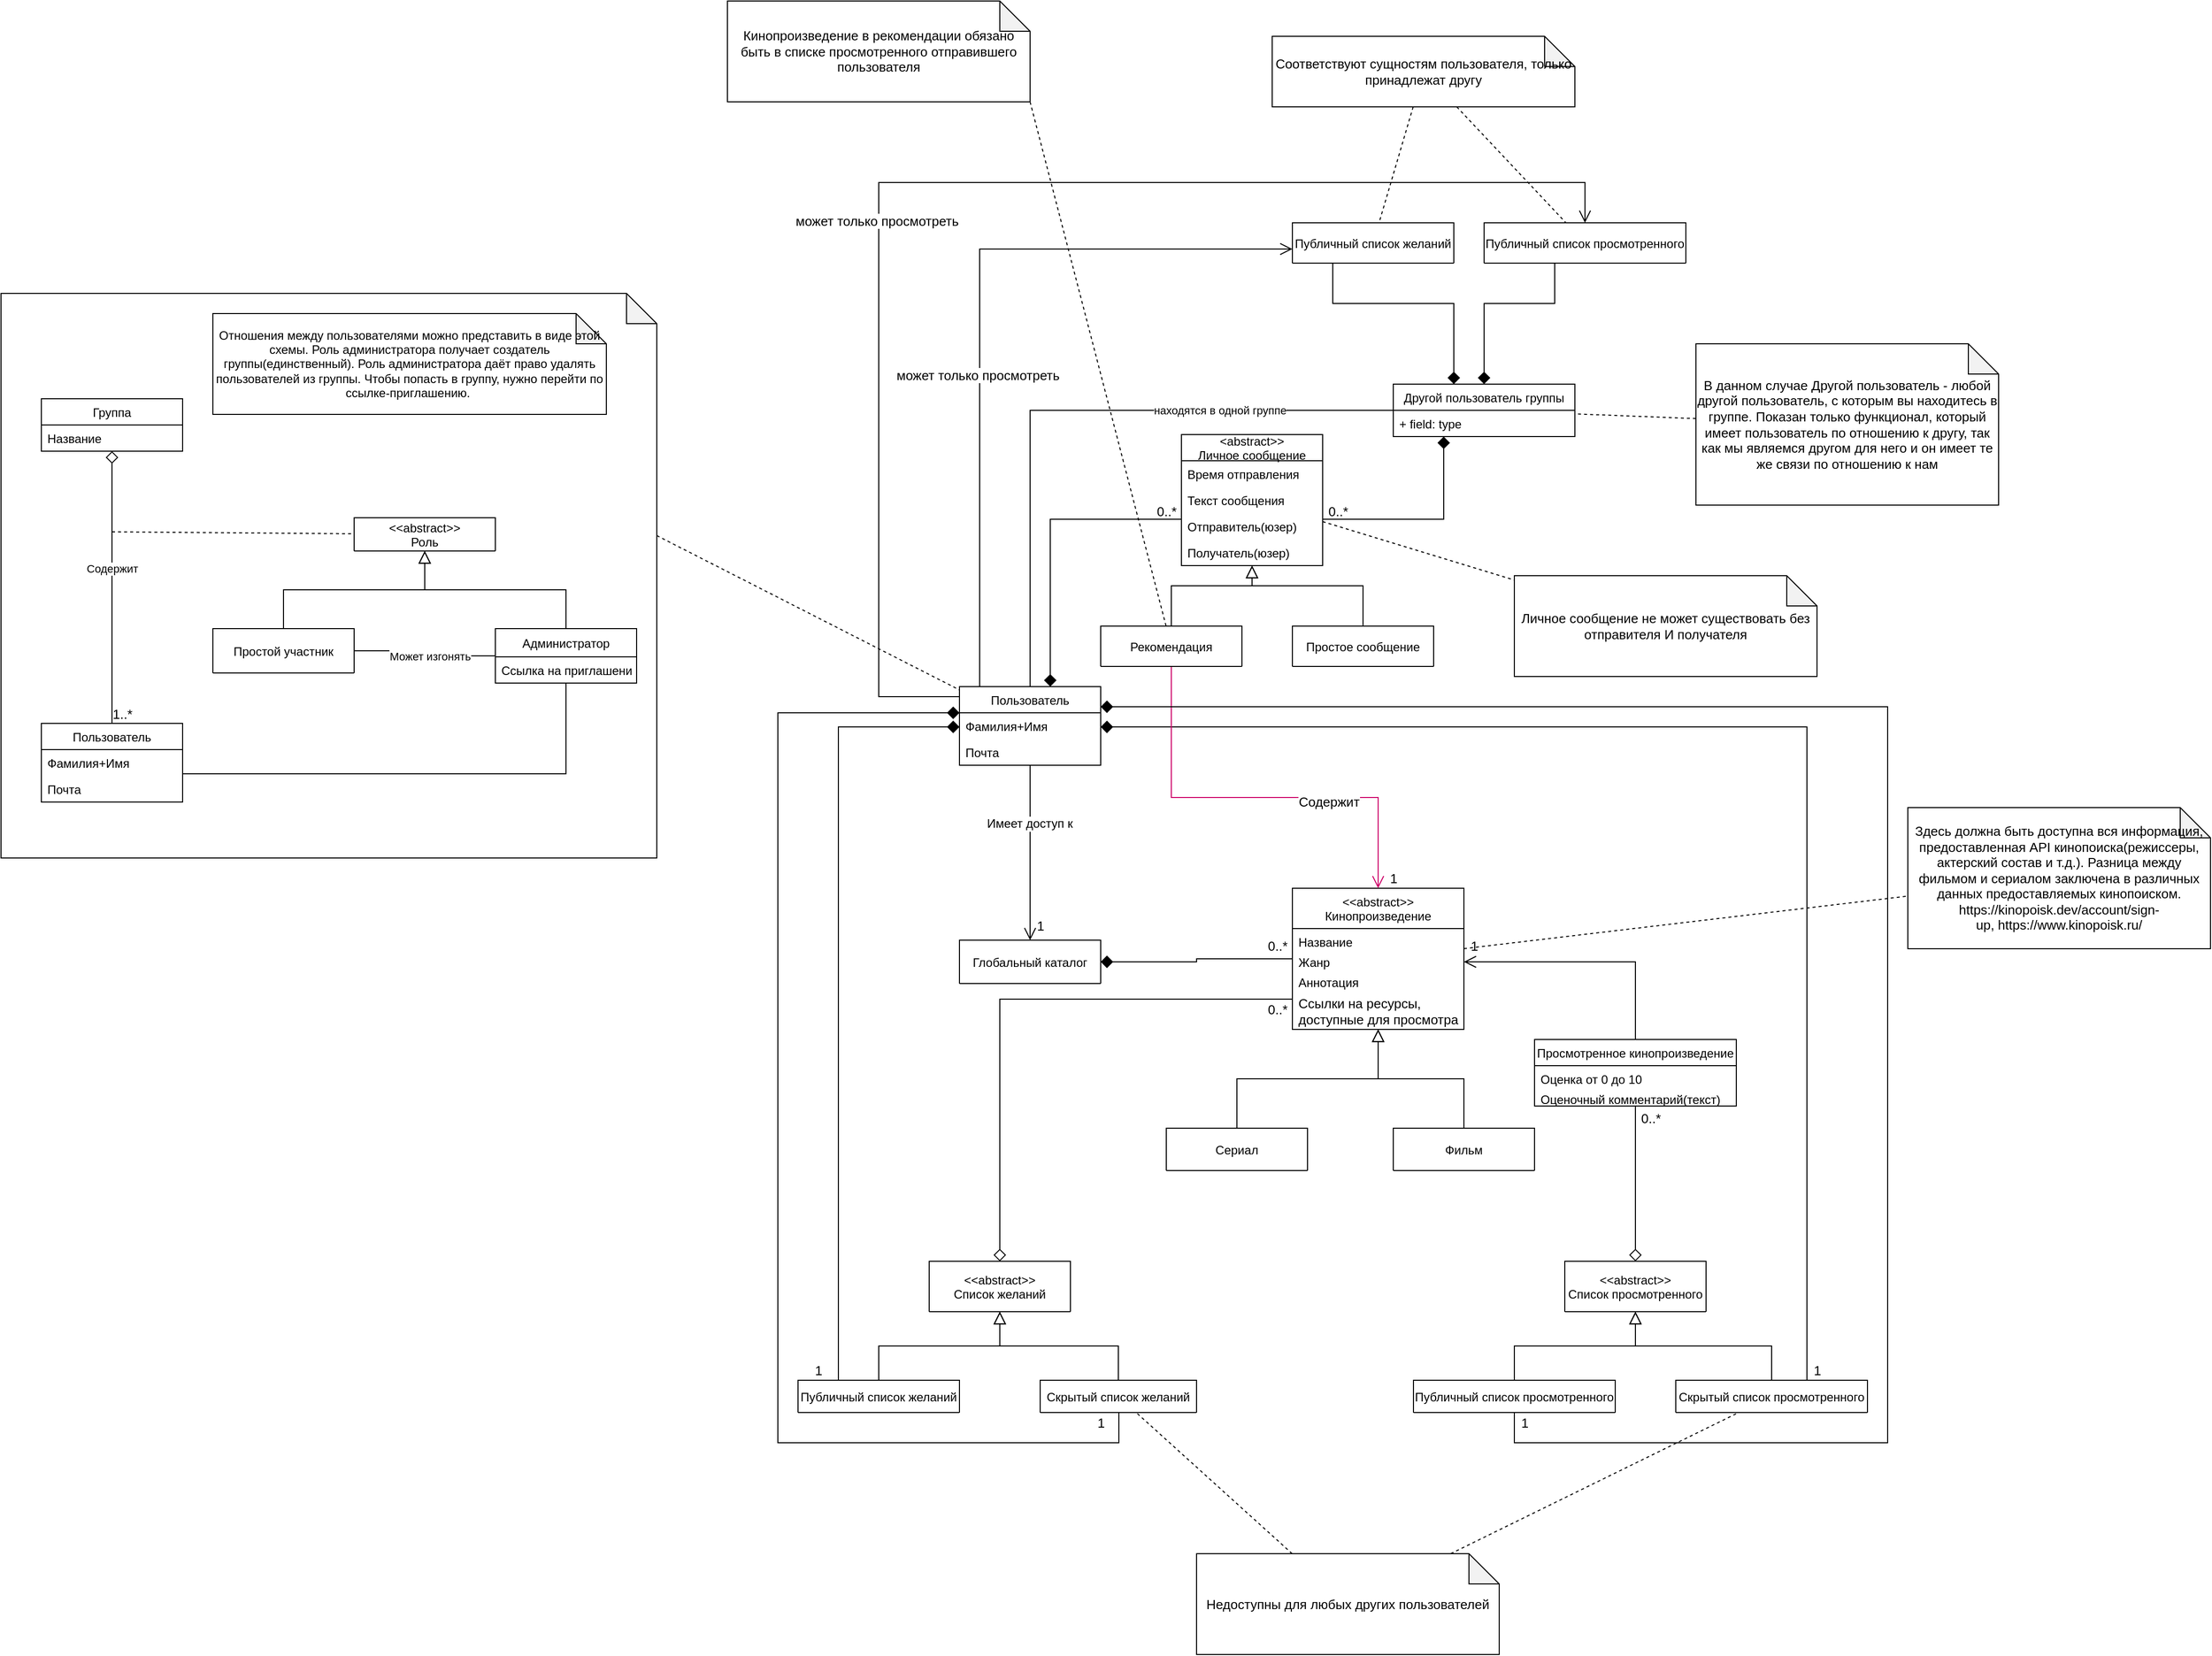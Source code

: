 <mxfile version="17.1.0" type="github">
  <diagram id="8hOy7J-Tb4VkElEGlRXa" name="Page-1">
    <mxGraphModel dx="2318" dy="1896" grid="1" gridSize="10" guides="1" tooltips="1" connect="1" arrows="1" fold="1" page="1" pageScale="1" pageWidth="850" pageHeight="1100" math="0" shadow="0">
      <root>
        <mxCell id="0" />
        <mxCell id="1" parent="0" />
        <mxCell id="gEv-k9MVfC7fjgF1Kp7Z-52" value="" style="shape=note;whiteSpace=wrap;html=1;backgroundOutline=1;darkOpacity=0.05;fontColor=#000000;" vertex="1" parent="1">
          <mxGeometry x="-780" y="-330" width="650" height="560" as="geometry" />
        </mxCell>
        <mxCell id="3TvEwHp-FLP5A3JZ4EUk-60" style="edgeStyle=orthogonalEdgeStyle;rounded=0;orthogonalLoop=1;jettySize=auto;html=1;startArrow=none;startFill=0;endArrow=open;endFill=0;startSize=10;endSize=10;" parent="1" source="3TvEwHp-FLP5A3JZ4EUk-1" target="3TvEwHp-FLP5A3JZ4EUk-22" edge="1">
          <mxGeometry relative="1" as="geometry" />
        </mxCell>
        <mxCell id="3TvEwHp-FLP5A3JZ4EUk-61" value="&lt;span style=&quot;font-size: 12px;&quot;&gt;Имеет доступ к&amp;nbsp;&lt;/span&gt;" style="edgeLabel;html=1;align=center;verticalAlign=middle;resizable=0;points=[];fontSize=12;" parent="3TvEwHp-FLP5A3JZ4EUk-60" vertex="1" connectable="0">
          <mxGeometry x="-0.332" y="1" relative="1" as="geometry">
            <mxPoint as="offset" />
          </mxGeometry>
        </mxCell>
        <mxCell id="3TvEwHp-FLP5A3JZ4EUk-63" style="edgeStyle=orthogonalEdgeStyle;rounded=0;orthogonalLoop=1;jettySize=auto;html=1;fontSize=13;startArrow=diamond;startFill=1;endArrow=none;endFill=0;startSize=10;endSize=10;" parent="1" source="3TvEwHp-FLP5A3JZ4EUk-1" target="3TvEwHp-FLP5A3JZ4EUk-15" edge="1">
          <mxGeometry relative="1" as="geometry">
            <Array as="points">
              <mxPoint x="50" y="100" />
            </Array>
          </mxGeometry>
        </mxCell>
        <mxCell id="3TvEwHp-FLP5A3JZ4EUk-65" style="edgeStyle=orthogonalEdgeStyle;rounded=0;orthogonalLoop=1;jettySize=auto;html=1;fontSize=13;startArrow=diamond;startFill=1;endArrow=none;endFill=0;startSize=10;endSize=10;" parent="1" source="3TvEwHp-FLP5A3JZ4EUk-1" target="3TvEwHp-FLP5A3JZ4EUk-37" edge="1">
          <mxGeometry relative="1" as="geometry">
            <Array as="points">
              <mxPoint x="1010" y="100" />
            </Array>
          </mxGeometry>
        </mxCell>
        <mxCell id="3TvEwHp-FLP5A3JZ4EUk-70" style="edgeStyle=orthogonalEdgeStyle;rounded=0;orthogonalLoop=1;jettySize=auto;html=1;fontSize=13;startArrow=none;startFill=0;endArrow=none;endFill=0;startSize=10;endSize=10;" parent="1" source="3TvEwHp-FLP5A3JZ4EUk-1" target="3TvEwHp-FLP5A3JZ4EUk-68" edge="1">
          <mxGeometry relative="1" as="geometry">
            <Array as="points">
              <mxPoint x="240" y="-214" />
            </Array>
          </mxGeometry>
        </mxCell>
        <mxCell id="gEv-k9MVfC7fjgF1Kp7Z-57" value="находятся в одной группе" style="edgeLabel;html=1;align=center;verticalAlign=middle;resizable=0;points=[];fontColor=#000000;" vertex="1" connectable="0" parent="3TvEwHp-FLP5A3JZ4EUk-70">
          <mxGeometry x="0.762" relative="1" as="geometry">
            <mxPoint x="-97" as="offset" />
          </mxGeometry>
        </mxCell>
        <mxCell id="3TvEwHp-FLP5A3JZ4EUk-74" style="edgeStyle=orthogonalEdgeStyle;rounded=0;orthogonalLoop=1;jettySize=auto;html=1;fontSize=13;startArrow=diamond;startFill=1;endArrow=none;endFill=0;startSize=10;endSize=10;" parent="1" source="3TvEwHp-FLP5A3JZ4EUk-1" target="3TvEwHp-FLP5A3JZ4EUk-72" edge="1">
          <mxGeometry relative="1" as="geometry">
            <Array as="points">
              <mxPoint x="260" y="-106" />
            </Array>
          </mxGeometry>
        </mxCell>
        <mxCell id="3TvEwHp-FLP5A3JZ4EUk-113" style="edgeStyle=orthogonalEdgeStyle;rounded=0;orthogonalLoop=1;jettySize=auto;html=1;fontSize=13;startArrow=none;startFill=0;endArrow=open;endFill=0;startSize=10;endSize=10;" parent="1" source="3TvEwHp-FLP5A3JZ4EUk-1" target="3TvEwHp-FLP5A3JZ4EUk-96" edge="1">
          <mxGeometry relative="1" as="geometry">
            <Array as="points">
              <mxPoint x="190" y="-374" />
            </Array>
          </mxGeometry>
        </mxCell>
        <mxCell id="3TvEwHp-FLP5A3JZ4EUk-114" value="может только просмотреть" style="edgeLabel;html=1;align=center;verticalAlign=middle;resizable=0;points=[];fontSize=13;" parent="3TvEwHp-FLP5A3JZ4EUk-113" vertex="1" connectable="0">
          <mxGeometry x="-0.169" y="2" relative="1" as="geometry">
            <mxPoint as="offset" />
          </mxGeometry>
        </mxCell>
        <mxCell id="3TvEwHp-FLP5A3JZ4EUk-1" value="Пользователь" style="swimlane;fontStyle=0;childLayout=stackLayout;horizontal=1;startSize=26;fillColor=none;horizontalStack=0;resizeParent=1;resizeParentMax=0;resizeLast=0;collapsible=1;marginBottom=0;" parent="1" vertex="1">
          <mxGeometry x="170" y="60" width="140" height="78" as="geometry" />
        </mxCell>
        <mxCell id="3TvEwHp-FLP5A3JZ4EUk-2" value="Фамилия+Имя" style="text;strokeColor=none;fillColor=none;align=left;verticalAlign=top;spacingLeft=4;spacingRight=4;overflow=hidden;rotatable=0;points=[[0,0.5],[1,0.5]];portConstraint=eastwest;fontColor=#000000;" parent="3TvEwHp-FLP5A3JZ4EUk-1" vertex="1">
          <mxGeometry y="26" width="140" height="26" as="geometry" />
        </mxCell>
        <mxCell id="gEv-k9MVfC7fjgF1Kp7Z-4" value="Почта" style="text;strokeColor=none;fillColor=none;align=left;verticalAlign=top;spacingLeft=4;spacingRight=4;overflow=hidden;rotatable=0;points=[[0,0.5],[1,0.5]];portConstraint=eastwest;fontColor=#000000;" vertex="1" parent="3TvEwHp-FLP5A3JZ4EUk-1">
          <mxGeometry y="52" width="140" height="26" as="geometry" />
        </mxCell>
        <mxCell id="3TvEwHp-FLP5A3JZ4EUk-30" style="edgeStyle=orthogonalEdgeStyle;rounded=0;orthogonalLoop=1;jettySize=auto;html=1;endArrow=block;endFill=0;startSize=10;endSize=10;" parent="1" source="3TvEwHp-FLP5A3JZ4EUk-9" target="3TvEwHp-FLP5A3JZ4EUk-27" edge="1">
          <mxGeometry relative="1" as="geometry" />
        </mxCell>
        <mxCell id="3TvEwHp-FLP5A3JZ4EUk-9" value="Фильм" style="swimlane;fontStyle=0;childLayout=stackLayout;horizontal=1;startSize=52;fillColor=none;horizontalStack=0;resizeParent=1;resizeParentMax=0;resizeLast=0;collapsible=1;marginBottom=0;" parent="1" vertex="1">
          <mxGeometry x="600" y="498" width="140" height="42" as="geometry" />
        </mxCell>
        <mxCell id="3TvEwHp-FLP5A3JZ4EUk-56" style="edgeStyle=orthogonalEdgeStyle;rounded=0;orthogonalLoop=1;jettySize=auto;html=1;startArrow=diamond;startFill=0;endArrow=none;endFill=0;startSize=10;endSize=10;" parent="1" source="3TvEwHp-FLP5A3JZ4EUk-13" target="3TvEwHp-FLP5A3JZ4EUk-27" edge="1">
          <mxGeometry relative="1" as="geometry">
            <Array as="points">
              <mxPoint x="210" y="370" />
            </Array>
          </mxGeometry>
        </mxCell>
        <mxCell id="3TvEwHp-FLP5A3JZ4EUk-13" value="&lt;&lt;abstract&gt;&gt;&#xa;Список желаний" style="swimlane;fontStyle=0;childLayout=stackLayout;horizontal=1;startSize=70;fillColor=none;horizontalStack=0;resizeParent=1;resizeParentMax=0;resizeLast=0;collapsible=1;marginBottom=0;" parent="1" vertex="1">
          <mxGeometry x="140" y="630" width="140" height="50" as="geometry" />
        </mxCell>
        <mxCell id="3TvEwHp-FLP5A3JZ4EUk-20" style="edgeStyle=orthogonalEdgeStyle;rounded=0;orthogonalLoop=1;jettySize=auto;html=1;endSize=10;startSize=10;endArrow=block;endFill=0;" parent="1" source="3TvEwHp-FLP5A3JZ4EUk-15" target="3TvEwHp-FLP5A3JZ4EUk-13" edge="1">
          <mxGeometry relative="1" as="geometry" />
        </mxCell>
        <mxCell id="3TvEwHp-FLP5A3JZ4EUk-15" value="Публичный список желаний" style="swimlane;fontStyle=0;childLayout=stackLayout;horizontal=1;startSize=32;fillColor=none;horizontalStack=0;resizeParent=1;resizeParentMax=0;resizeLast=0;collapsible=1;marginBottom=0;" parent="1" vertex="1">
          <mxGeometry x="10" y="748" width="160" height="32" as="geometry" />
        </mxCell>
        <mxCell id="3TvEwHp-FLP5A3JZ4EUk-21" style="edgeStyle=orthogonalEdgeStyle;rounded=0;orthogonalLoop=1;jettySize=auto;html=1;endArrow=block;endFill=0;startSize=10;endSize=10;" parent="1" source="3TvEwHp-FLP5A3JZ4EUk-17" target="3TvEwHp-FLP5A3JZ4EUk-13" edge="1">
          <mxGeometry relative="1" as="geometry" />
        </mxCell>
        <mxCell id="3TvEwHp-FLP5A3JZ4EUk-17" value="Скрытый список желаний" style="swimlane;fontStyle=0;childLayout=stackLayout;horizontal=1;startSize=42;fillColor=none;horizontalStack=0;resizeParent=1;resizeParentMax=0;resizeLast=0;collapsible=1;marginBottom=0;" parent="1" vertex="1">
          <mxGeometry x="250" y="748" width="155" height="32" as="geometry" />
        </mxCell>
        <mxCell id="3TvEwHp-FLP5A3JZ4EUk-40" style="edgeStyle=orthogonalEdgeStyle;rounded=0;orthogonalLoop=1;jettySize=auto;html=1;endArrow=none;endFill=0;startSize=10;endSize=10;startArrow=diamond;startFill=1;" parent="1" source="3TvEwHp-FLP5A3JZ4EUk-22" target="3TvEwHp-FLP5A3JZ4EUk-27" edge="1">
          <mxGeometry relative="1" as="geometry" />
        </mxCell>
        <mxCell id="3TvEwHp-FLP5A3JZ4EUk-22" value="Глобальный каталог" style="swimlane;fontStyle=0;childLayout=stackLayout;horizontal=1;startSize=52;fillColor=none;horizontalStack=0;resizeParent=1;resizeParentMax=0;resizeLast=0;collapsible=1;marginBottom=0;" parent="1" vertex="1">
          <mxGeometry x="170" y="311.5" width="140" height="43" as="geometry" />
        </mxCell>
        <mxCell id="3TvEwHp-FLP5A3JZ4EUk-29" style="edgeStyle=orthogonalEdgeStyle;rounded=0;orthogonalLoop=1;jettySize=auto;html=1;endArrow=block;endFill=0;startSize=10;endSize=10;" parent="1" source="3TvEwHp-FLP5A3JZ4EUk-25" target="3TvEwHp-FLP5A3JZ4EUk-27" edge="1">
          <mxGeometry relative="1" as="geometry" />
        </mxCell>
        <mxCell id="3TvEwHp-FLP5A3JZ4EUk-25" value="Сериал" style="swimlane;fontStyle=0;childLayout=stackLayout;horizontal=1;startSize=52;fillColor=none;horizontalStack=0;resizeParent=1;resizeParentMax=0;resizeLast=0;collapsible=1;marginBottom=0;" parent="1" vertex="1">
          <mxGeometry x="375" y="498" width="140" height="42" as="geometry" />
        </mxCell>
        <mxCell id="3TvEwHp-FLP5A3JZ4EUk-27" value="&lt;&lt;abstract&gt;&gt;&#xa;Кинопроизведение" style="swimlane;fontStyle=0;childLayout=stackLayout;horizontal=1;startSize=40;fillColor=none;horizontalStack=0;resizeParent=1;resizeParentMax=0;resizeLast=0;collapsible=1;marginBottom=0;labelBackgroundColor=none;fontColor=#000000;" parent="1" vertex="1">
          <mxGeometry x="500" y="260" width="170" height="140" as="geometry" />
        </mxCell>
        <mxCell id="3TvEwHp-FLP5A3JZ4EUk-28" value="Название" style="text;strokeColor=none;fillColor=none;align=left;verticalAlign=top;spacingLeft=4;spacingRight=4;overflow=hidden;rotatable=0;points=[[0,0.5],[1,0.5]];portConstraint=eastwest;fontColor=#000000;" parent="3TvEwHp-FLP5A3JZ4EUk-27" vertex="1">
          <mxGeometry y="40" width="170" height="20" as="geometry" />
        </mxCell>
        <mxCell id="3TvEwHp-FLP5A3JZ4EUk-50" value="Жанр" style="text;strokeColor=none;fillColor=none;align=left;verticalAlign=top;spacingLeft=4;spacingRight=4;overflow=hidden;rotatable=0;points=[[0,0.5],[1,0.5]];portConstraint=eastwest;fontColor=#000000;" parent="3TvEwHp-FLP5A3JZ4EUk-27" vertex="1">
          <mxGeometry y="60" width="170" height="20" as="geometry" />
        </mxCell>
        <mxCell id="3TvEwHp-FLP5A3JZ4EUk-51" value="Аннотация" style="text;strokeColor=none;fillColor=none;align=left;verticalAlign=top;spacingLeft=4;spacingRight=4;overflow=hidden;rotatable=0;points=[[0,0.5],[1,0.5]];portConstraint=eastwest;fontColor=#000000;" parent="3TvEwHp-FLP5A3JZ4EUk-27" vertex="1">
          <mxGeometry y="80" width="170" height="20" as="geometry" />
        </mxCell>
        <mxCell id="3TvEwHp-FLP5A3JZ4EUk-62" value="Ссылки на ресурсы, &#xa;доступные для просмотра" style="text;strokeColor=none;fillColor=none;align=left;verticalAlign=top;spacingLeft=4;spacingRight=4;overflow=hidden;rotatable=0;points=[[0,0.5],[1,0.5]];portConstraint=eastwest;fontSize=13;fontColor=#000000;" parent="3TvEwHp-FLP5A3JZ4EUk-27" vertex="1">
          <mxGeometry y="100" width="170" height="40" as="geometry" />
        </mxCell>
        <mxCell id="3TvEwHp-FLP5A3JZ4EUk-55" style="edgeStyle=orthogonalEdgeStyle;rounded=0;orthogonalLoop=1;jettySize=auto;html=1;startArrow=diamond;startFill=0;endArrow=none;endFill=0;startSize=10;endSize=10;" parent="1" source="3TvEwHp-FLP5A3JZ4EUk-31" target="3TvEwHp-FLP5A3JZ4EUk-100" edge="1">
          <mxGeometry relative="1" as="geometry">
            <mxPoint x="840" y="510" as="targetPoint" />
            <Array as="points">
              <mxPoint x="840" y="490" />
              <mxPoint x="840" y="490" />
            </Array>
          </mxGeometry>
        </mxCell>
        <mxCell id="3TvEwHp-FLP5A3JZ4EUk-31" value="&lt;&lt;abstract&gt;&gt;&#xa;Список просмотренного" style="swimlane;fontStyle=0;childLayout=stackLayout;horizontal=1;startSize=60;fillColor=none;horizontalStack=0;resizeParent=1;resizeParentMax=0;resizeLast=0;collapsible=1;marginBottom=0;" parent="1" vertex="1">
          <mxGeometry x="770" y="630" width="140" height="50" as="geometry" />
        </mxCell>
        <mxCell id="3TvEwHp-FLP5A3JZ4EUk-33" style="edgeStyle=orthogonalEdgeStyle;rounded=0;orthogonalLoop=1;jettySize=auto;html=1;endSize=10;startSize=10;endArrow=block;endFill=0;" parent="1" source="3TvEwHp-FLP5A3JZ4EUk-34" target="3TvEwHp-FLP5A3JZ4EUk-31" edge="1">
          <mxGeometry relative="1" as="geometry" />
        </mxCell>
        <mxCell id="3TvEwHp-FLP5A3JZ4EUk-34" value="Публичный список просмотренного" style="swimlane;fontStyle=0;childLayout=stackLayout;horizontal=1;startSize=42;fillColor=none;horizontalStack=0;resizeParent=1;resizeParentMax=0;resizeLast=0;collapsible=1;marginBottom=0;" parent="1" vertex="1">
          <mxGeometry x="620" y="748" width="200" height="32" as="geometry" />
        </mxCell>
        <mxCell id="3TvEwHp-FLP5A3JZ4EUk-36" style="edgeStyle=orthogonalEdgeStyle;rounded=0;orthogonalLoop=1;jettySize=auto;html=1;endArrow=block;endFill=0;startSize=10;endSize=10;" parent="1" source="3TvEwHp-FLP5A3JZ4EUk-37" target="3TvEwHp-FLP5A3JZ4EUk-31" edge="1">
          <mxGeometry relative="1" as="geometry" />
        </mxCell>
        <mxCell id="3TvEwHp-FLP5A3JZ4EUk-37" value="Скрытый список просмотренного" style="swimlane;fontStyle=0;childLayout=stackLayout;horizontal=1;startSize=42;fillColor=none;horizontalStack=0;resizeParent=1;resizeParentMax=0;resizeLast=0;collapsible=1;marginBottom=0;" parent="1" vertex="1">
          <mxGeometry x="880" y="748" width="190" height="32" as="geometry" />
        </mxCell>
        <mxCell id="3TvEwHp-FLP5A3JZ4EUk-75" style="edgeStyle=orthogonalEdgeStyle;rounded=0;orthogonalLoop=1;jettySize=auto;html=1;fontSize=13;startArrow=diamond;startFill=1;endArrow=none;endFill=0;startSize=10;endSize=10;" parent="1" source="3TvEwHp-FLP5A3JZ4EUk-68" target="3TvEwHp-FLP5A3JZ4EUk-72" edge="1">
          <mxGeometry relative="1" as="geometry">
            <Array as="points">
              <mxPoint x="650" y="-106" />
            </Array>
          </mxGeometry>
        </mxCell>
        <mxCell id="3TvEwHp-FLP5A3JZ4EUk-111" style="edgeStyle=orthogonalEdgeStyle;rounded=0;orthogonalLoop=1;jettySize=auto;html=1;fontSize=13;startArrow=diamond;startFill=1;endArrow=none;endFill=0;startSize=10;endSize=10;" parent="1" source="3TvEwHp-FLP5A3JZ4EUk-68" target="3TvEwHp-FLP5A3JZ4EUk-98" edge="1">
          <mxGeometry relative="1" as="geometry">
            <Array as="points">
              <mxPoint x="690" y="-320" />
              <mxPoint x="760" y="-320" />
            </Array>
          </mxGeometry>
        </mxCell>
        <mxCell id="3TvEwHp-FLP5A3JZ4EUk-112" style="edgeStyle=orthogonalEdgeStyle;rounded=0;orthogonalLoop=1;jettySize=auto;html=1;fontSize=13;startArrow=diamond;startFill=1;endArrow=none;endFill=0;startSize=10;endSize=10;" parent="1" source="3TvEwHp-FLP5A3JZ4EUk-68" target="3TvEwHp-FLP5A3JZ4EUk-96" edge="1">
          <mxGeometry relative="1" as="geometry">
            <Array as="points">
              <mxPoint x="660" y="-320" />
              <mxPoint x="540" y="-320" />
            </Array>
          </mxGeometry>
        </mxCell>
        <mxCell id="3TvEwHp-FLP5A3JZ4EUk-68" value="Другой пользователь группы" style="swimlane;fontStyle=0;childLayout=stackLayout;horizontal=1;startSize=26;fillColor=none;horizontalStack=0;resizeParent=1;resizeParentMax=0;resizeLast=0;collapsible=1;marginBottom=0;" parent="1" vertex="1">
          <mxGeometry x="600" y="-240" width="180" height="52" as="geometry" />
        </mxCell>
        <mxCell id="3TvEwHp-FLP5A3JZ4EUk-69" value="+ field: type" style="text;strokeColor=none;fillColor=none;align=left;verticalAlign=top;spacingLeft=4;spacingRight=4;overflow=hidden;rotatable=0;points=[[0,0.5],[1,0.5]];portConstraint=eastwest;" parent="3TvEwHp-FLP5A3JZ4EUk-68" vertex="1">
          <mxGeometry y="26" width="180" height="26" as="geometry" />
        </mxCell>
        <mxCell id="3TvEwHp-FLP5A3JZ4EUk-72" value="&lt;abstract&gt;&gt;&#xa;Личное сообщение" style="swimlane;fontStyle=0;childLayout=stackLayout;horizontal=1;startSize=26;fillColor=none;horizontalStack=0;resizeParent=1;resizeParentMax=0;resizeLast=0;collapsible=1;marginBottom=0;" parent="1" vertex="1">
          <mxGeometry x="390" y="-190" width="140" height="130" as="geometry" />
        </mxCell>
        <mxCell id="3TvEwHp-FLP5A3JZ4EUk-73" value="Время отправления" style="text;strokeColor=none;fillColor=none;align=left;verticalAlign=top;spacingLeft=4;spacingRight=4;overflow=hidden;rotatable=0;points=[[0,0.5],[1,0.5]];portConstraint=eastwest;" parent="3TvEwHp-FLP5A3JZ4EUk-72" vertex="1">
          <mxGeometry y="26" width="140" height="26" as="geometry" />
        </mxCell>
        <mxCell id="3TvEwHp-FLP5A3JZ4EUk-127" value="Текст сообщения" style="text;strokeColor=none;fillColor=none;align=left;verticalAlign=top;spacingLeft=4;spacingRight=4;overflow=hidden;rotatable=0;points=[[0,0.5],[1,0.5]];portConstraint=eastwest;" parent="3TvEwHp-FLP5A3JZ4EUk-72" vertex="1">
          <mxGeometry y="52" width="140" height="26" as="geometry" />
        </mxCell>
        <mxCell id="gEv-k9MVfC7fjgF1Kp7Z-2" value="Отправитель(юзер)" style="text;strokeColor=none;fillColor=none;align=left;verticalAlign=top;spacingLeft=4;spacingRight=4;overflow=hidden;rotatable=0;points=[[0,0.5],[1,0.5]];portConstraint=eastwest;" vertex="1" parent="3TvEwHp-FLP5A3JZ4EUk-72">
          <mxGeometry y="78" width="140" height="26" as="geometry" />
        </mxCell>
        <mxCell id="gEv-k9MVfC7fjgF1Kp7Z-3" value="Получатель(юзер)" style="text;strokeColor=none;fillColor=none;align=left;verticalAlign=top;spacingLeft=4;spacingRight=4;overflow=hidden;rotatable=0;points=[[0,0.5],[1,0.5]];portConstraint=eastwest;" vertex="1" parent="3TvEwHp-FLP5A3JZ4EUk-72">
          <mxGeometry y="104" width="140" height="26" as="geometry" />
        </mxCell>
        <mxCell id="3TvEwHp-FLP5A3JZ4EUk-82" style="edgeStyle=orthogonalEdgeStyle;rounded=0;orthogonalLoop=1;jettySize=auto;html=1;fontSize=13;startArrow=none;startFill=0;endArrow=block;endFill=0;startSize=10;endSize=10;" parent="1" source="3TvEwHp-FLP5A3JZ4EUk-77" target="3TvEwHp-FLP5A3JZ4EUk-72" edge="1">
          <mxGeometry relative="1" as="geometry">
            <Array as="points">
              <mxPoint x="570" y="-40" />
              <mxPoint x="460" y="-40" />
            </Array>
          </mxGeometry>
        </mxCell>
        <mxCell id="3TvEwHp-FLP5A3JZ4EUk-77" value="Простое сообщение" style="swimlane;fontStyle=0;childLayout=stackLayout;horizontal=1;startSize=40;fillColor=none;horizontalStack=0;resizeParent=1;resizeParentMax=0;resizeLast=0;collapsible=1;marginBottom=0;" parent="1" vertex="1">
          <mxGeometry x="500" width="140" height="40" as="geometry" />
        </mxCell>
        <mxCell id="3TvEwHp-FLP5A3JZ4EUk-81" style="edgeStyle=orthogonalEdgeStyle;rounded=0;orthogonalLoop=1;jettySize=auto;html=1;fontSize=13;startArrow=none;startFill=0;endArrow=block;endFill=0;startSize=10;endSize=10;" parent="1" source="3TvEwHp-FLP5A3JZ4EUk-79" target="3TvEwHp-FLP5A3JZ4EUk-72" edge="1">
          <mxGeometry relative="1" as="geometry">
            <Array as="points">
              <mxPoint x="380" y="-40" />
              <mxPoint x="460" y="-40" />
            </Array>
          </mxGeometry>
        </mxCell>
        <mxCell id="3TvEwHp-FLP5A3JZ4EUk-83" style="edgeStyle=orthogonalEdgeStyle;rounded=0;orthogonalLoop=1;jettySize=auto;html=1;entryX=0.5;entryY=0;entryDx=0;entryDy=0;fontSize=13;startArrow=none;startFill=0;endArrow=open;endFill=0;startSize=10;endSize=10;strokeColor=#CC0066;" parent="1" source="3TvEwHp-FLP5A3JZ4EUk-79" target="3TvEwHp-FLP5A3JZ4EUk-27" edge="1">
          <mxGeometry relative="1" as="geometry">
            <Array as="points">
              <mxPoint x="380" y="170" />
              <mxPoint x="585" y="170" />
            </Array>
          </mxGeometry>
        </mxCell>
        <mxCell id="3TvEwHp-FLP5A3JZ4EUk-84" value="Содержит" style="edgeLabel;html=1;align=center;verticalAlign=middle;resizable=0;points=[];fontSize=13;" parent="3TvEwHp-FLP5A3JZ4EUk-83" vertex="1" connectable="0">
          <mxGeometry x="0.346" y="-4" relative="1" as="geometry">
            <mxPoint as="offset" />
          </mxGeometry>
        </mxCell>
        <mxCell id="3TvEwHp-FLP5A3JZ4EUk-79" value="Рекомендация" style="swimlane;fontStyle=0;childLayout=stackLayout;horizontal=1;startSize=40;fillColor=none;horizontalStack=0;resizeParent=1;resizeParentMax=0;resizeLast=0;collapsible=1;marginBottom=0;" parent="1" vertex="1">
          <mxGeometry x="310" width="140" height="40" as="geometry" />
        </mxCell>
        <mxCell id="3TvEwHp-FLP5A3JZ4EUk-86" value="Кинопроизведение в рекомендации обязано быть в списке просмотренного отправившего пользователя" style="shape=note;whiteSpace=wrap;html=1;backgroundOutline=1;darkOpacity=0.05;fontSize=13;" parent="1" vertex="1">
          <mxGeometry x="-60" y="-620" width="300" height="100" as="geometry" />
        </mxCell>
        <mxCell id="3TvEwHp-FLP5A3JZ4EUk-87" value="" style="endArrow=none;dashed=1;html=1;rounded=0;fontSize=13;startSize=10;endSize=10;exitX=1;exitY=1;exitDx=0;exitDy=0;exitPerimeter=0;" parent="1" source="3TvEwHp-FLP5A3JZ4EUk-86" target="3TvEwHp-FLP5A3JZ4EUk-79" edge="1">
          <mxGeometry width="50" height="50" relative="1" as="geometry">
            <mxPoint x="550" y="60" as="sourcePoint" />
            <mxPoint x="600" y="10" as="targetPoint" />
          </mxGeometry>
        </mxCell>
        <mxCell id="3TvEwHp-FLP5A3JZ4EUk-88" value="В данном случае Другой пользователь - любой другой пользователь, с которым вы находитесь в группе. Показан только функционал, который имеет пользователь по отношению к другу, так как мы являемся другом для него и он имеет те же связи по отношению к нам" style="shape=note;whiteSpace=wrap;html=1;backgroundOutline=1;darkOpacity=0.05;fontSize=13;" parent="1" vertex="1">
          <mxGeometry x="900" y="-280" width="300" height="160" as="geometry" />
        </mxCell>
        <mxCell id="3TvEwHp-FLP5A3JZ4EUk-92" value="" style="endArrow=none;dashed=1;html=1;rounded=0;fontSize=13;startSize=10;endSize=10;" parent="1" source="3TvEwHp-FLP5A3JZ4EUk-88" target="3TvEwHp-FLP5A3JZ4EUk-68" edge="1">
          <mxGeometry width="50" height="50" relative="1" as="geometry">
            <mxPoint x="550" y="-80" as="sourcePoint" />
            <mxPoint x="600" y="-130" as="targetPoint" />
          </mxGeometry>
        </mxCell>
        <mxCell id="3TvEwHp-FLP5A3JZ4EUk-93" value="Недоступны для любых других пользователей" style="shape=note;whiteSpace=wrap;html=1;backgroundOutline=1;darkOpacity=0.05;fontSize=13;" parent="1" vertex="1">
          <mxGeometry x="405" y="920" width="300" height="100" as="geometry" />
        </mxCell>
        <mxCell id="3TvEwHp-FLP5A3JZ4EUk-94" value="" style="endArrow=none;dashed=1;html=1;rounded=0;fontSize=13;startSize=10;endSize=10;" parent="1" source="3TvEwHp-FLP5A3JZ4EUk-93" target="3TvEwHp-FLP5A3JZ4EUk-17" edge="1">
          <mxGeometry width="50" height="50" relative="1" as="geometry">
            <mxPoint x="410" y="910" as="sourcePoint" />
            <mxPoint x="460" y="860" as="targetPoint" />
          </mxGeometry>
        </mxCell>
        <mxCell id="3TvEwHp-FLP5A3JZ4EUk-95" value="" style="endArrow=none;dashed=1;html=1;rounded=0;fontSize=13;startSize=10;endSize=10;" parent="1" source="3TvEwHp-FLP5A3JZ4EUk-93" target="3TvEwHp-FLP5A3JZ4EUk-37" edge="1">
          <mxGeometry width="50" height="50" relative="1" as="geometry">
            <mxPoint x="506.964" y="930" as="sourcePoint" />
            <mxPoint x="367.679" y="810" as="targetPoint" />
          </mxGeometry>
        </mxCell>
        <mxCell id="3TvEwHp-FLP5A3JZ4EUk-96" value="Публичный список желаний" style="swimlane;fontStyle=0;childLayout=stackLayout;horizontal=1;startSize=110;fillColor=none;horizontalStack=0;resizeParent=1;resizeParentMax=0;resizeLast=0;collapsible=1;marginBottom=0;" parent="1" vertex="1">
          <mxGeometry x="500" y="-400" width="160" height="40" as="geometry" />
        </mxCell>
        <mxCell id="3TvEwHp-FLP5A3JZ4EUk-98" value="Публичный список просмотренного" style="swimlane;fontStyle=0;childLayout=stackLayout;horizontal=1;startSize=50;fillColor=none;horizontalStack=0;resizeParent=1;resizeParentMax=0;resizeLast=0;collapsible=1;marginBottom=0;" parent="1" vertex="1">
          <mxGeometry x="690" y="-400" width="200" height="40" as="geometry" />
        </mxCell>
        <mxCell id="3TvEwHp-FLP5A3JZ4EUk-110" style="edgeStyle=orthogonalEdgeStyle;rounded=0;orthogonalLoop=1;jettySize=auto;html=1;fontSize=13;startArrow=none;startFill=0;endArrow=open;endFill=0;startSize=10;endSize=10;" parent="1" source="3TvEwHp-FLP5A3JZ4EUk-100" target="3TvEwHp-FLP5A3JZ4EUk-27" edge="1">
          <mxGeometry relative="1" as="geometry">
            <Array as="points">
              <mxPoint x="840" y="333" />
            </Array>
          </mxGeometry>
        </mxCell>
        <mxCell id="3TvEwHp-FLP5A3JZ4EUk-100" value="Просмотренное кинопроизведение" style="swimlane;fontStyle=0;childLayout=stackLayout;horizontal=1;startSize=26;fillColor=none;horizontalStack=0;resizeParent=1;resizeParentMax=0;resizeLast=0;collapsible=1;marginBottom=0;" parent="1" vertex="1">
          <mxGeometry x="740" y="410" width="200" height="66" as="geometry" />
        </mxCell>
        <mxCell id="3TvEwHp-FLP5A3JZ4EUk-105" value="Оценка от 0 до 10" style="text;strokeColor=none;fillColor=none;align=left;verticalAlign=top;spacingLeft=4;spacingRight=4;overflow=hidden;rotatable=0;points=[[0,0.5],[1,0.5]];portConstraint=eastwest;" parent="3TvEwHp-FLP5A3JZ4EUk-100" vertex="1">
          <mxGeometry y="26" width="200" height="20" as="geometry" />
        </mxCell>
        <mxCell id="3TvEwHp-FLP5A3JZ4EUk-117" value="Оценочный комментарий(текст)" style="text;strokeColor=none;fillColor=none;align=left;verticalAlign=top;spacingLeft=4;spacingRight=4;overflow=hidden;rotatable=0;points=[[0,0.5],[1,0.5]];portConstraint=eastwest;" parent="3TvEwHp-FLP5A3JZ4EUk-100" vertex="1">
          <mxGeometry y="46" width="200" height="20" as="geometry" />
        </mxCell>
        <mxCell id="3TvEwHp-FLP5A3JZ4EUk-115" style="edgeStyle=orthogonalEdgeStyle;rounded=0;orthogonalLoop=1;jettySize=auto;html=1;fontSize=13;startArrow=none;startFill=0;endArrow=open;endFill=0;startSize=10;endSize=10;" parent="1" source="3TvEwHp-FLP5A3JZ4EUk-1" target="3TvEwHp-FLP5A3JZ4EUk-98" edge="1">
          <mxGeometry relative="1" as="geometry">
            <mxPoint x="75.0" y="34" as="sourcePoint" />
            <mxPoint x="375.0" y="-400" as="targetPoint" />
            <Array as="points">
              <mxPoint x="90" y="70" />
              <mxPoint x="90" y="-440" />
              <mxPoint x="790" y="-440" />
            </Array>
          </mxGeometry>
        </mxCell>
        <mxCell id="3TvEwHp-FLP5A3JZ4EUk-116" value="может только просмотреть" style="edgeLabel;html=1;align=center;verticalAlign=middle;resizable=0;points=[];fontSize=13;" parent="3TvEwHp-FLP5A3JZ4EUk-115" vertex="1" connectable="0">
          <mxGeometry x="-0.169" y="2" relative="1" as="geometry">
            <mxPoint as="offset" />
          </mxGeometry>
        </mxCell>
        <mxCell id="3TvEwHp-FLP5A3JZ4EUk-119" value="0..*" style="text;html=1;align=center;verticalAlign=middle;resizable=0;points=[];autosize=1;strokeColor=none;fillColor=none;fontSize=13;" parent="1" vertex="1">
          <mxGeometry x="360" y="-124" width="30" height="20" as="geometry" />
        </mxCell>
        <mxCell id="3TvEwHp-FLP5A3JZ4EUk-120" value="0..*" style="text;html=1;align=center;verticalAlign=middle;resizable=0;points=[];autosize=1;strokeColor=none;fillColor=none;fontSize=13;" parent="1" vertex="1">
          <mxGeometry x="530" y="-124" width="30" height="20" as="geometry" />
        </mxCell>
        <mxCell id="3TvEwHp-FLP5A3JZ4EUk-123" value="Соответствуют сущностям пользователя, только принадлежат другу" style="shape=note;whiteSpace=wrap;html=1;backgroundOutline=1;darkOpacity=0.05;fontSize=13;" parent="1" vertex="1">
          <mxGeometry x="480" y="-585" width="300" height="70" as="geometry" />
        </mxCell>
        <mxCell id="3TvEwHp-FLP5A3JZ4EUk-124" value="" style="endArrow=none;dashed=1;html=1;rounded=0;fontSize=13;startSize=10;endSize=10;" parent="1" source="3TvEwHp-FLP5A3JZ4EUk-123" target="3TvEwHp-FLP5A3JZ4EUk-96" edge="1">
          <mxGeometry width="50" height="50" relative="1" as="geometry">
            <mxPoint x="419.17" y="-550" as="sourcePoint" />
            <mxPoint x="552.503" y="-30" as="targetPoint" />
          </mxGeometry>
        </mxCell>
        <mxCell id="3TvEwHp-FLP5A3JZ4EUk-125" value="" style="endArrow=none;dashed=1;html=1;rounded=0;fontSize=13;startSize=10;endSize=10;" parent="1" source="3TvEwHp-FLP5A3JZ4EUk-123" target="3TvEwHp-FLP5A3JZ4EUk-98" edge="1">
          <mxGeometry width="50" height="50" relative="1" as="geometry">
            <mxPoint x="675.161" y="-490" as="sourcePoint" />
            <mxPoint x="604.194" y="-390" as="targetPoint" />
          </mxGeometry>
        </mxCell>
        <mxCell id="3TvEwHp-FLP5A3JZ4EUk-129" value="1" style="text;html=1;align=center;verticalAlign=middle;resizable=0;points=[];autosize=1;strokeColor=none;fillColor=none;fontSize=13;" parent="1" vertex="1">
          <mxGeometry x="590" y="240" width="20" height="20" as="geometry" />
        </mxCell>
        <mxCell id="3TvEwHp-FLP5A3JZ4EUk-130" value="0..*" style="text;html=1;align=center;verticalAlign=middle;resizable=0;points=[];autosize=1;strokeColor=none;fillColor=none;fontSize=13;" parent="1" vertex="1">
          <mxGeometry x="470" y="307" width="30" height="20" as="geometry" />
        </mxCell>
        <mxCell id="3TvEwHp-FLP5A3JZ4EUk-131" value="1" style="text;html=1;align=center;verticalAlign=middle;resizable=0;points=[];autosize=1;strokeColor=none;fillColor=none;fontSize=13;" parent="1" vertex="1">
          <mxGeometry x="240" y="287" width="20" height="20" as="geometry" />
        </mxCell>
        <mxCell id="3TvEwHp-FLP5A3JZ4EUk-132" value="1" style="text;html=1;align=center;verticalAlign=middle;resizable=0;points=[];autosize=1;strokeColor=none;fillColor=none;fontSize=13;" parent="1" vertex="1">
          <mxGeometry x="670" y="307" width="20" height="20" as="geometry" />
        </mxCell>
        <mxCell id="3TvEwHp-FLP5A3JZ4EUk-134" value="0..*" style="text;html=1;align=center;verticalAlign=middle;resizable=0;points=[];autosize=1;strokeColor=none;fillColor=none;fontSize=13;" parent="1" vertex="1">
          <mxGeometry x="470" y="370" width="30" height="20" as="geometry" />
        </mxCell>
        <mxCell id="3TvEwHp-FLP5A3JZ4EUk-135" value="0..*" style="text;html=1;align=center;verticalAlign=middle;resizable=0;points=[];autosize=1;strokeColor=none;fillColor=none;fontSize=13;" parent="1" vertex="1">
          <mxGeometry x="840" y="478" width="30" height="20" as="geometry" />
        </mxCell>
        <mxCell id="3TvEwHp-FLP5A3JZ4EUk-136" value="Личное сообщение не может существовать без отправителя И получателя" style="shape=note;whiteSpace=wrap;html=1;backgroundOutline=1;darkOpacity=0.05;fontSize=13;" parent="1" vertex="1">
          <mxGeometry x="720" y="-50" width="300" height="100" as="geometry" />
        </mxCell>
        <mxCell id="3TvEwHp-FLP5A3JZ4EUk-137" value="" style="endArrow=none;dashed=1;html=1;rounded=0;fontSize=13;startSize=10;endSize=10;" parent="1" source="3TvEwHp-FLP5A3JZ4EUk-72" target="3TvEwHp-FLP5A3JZ4EUk-136" edge="1">
          <mxGeometry width="50" height="50" relative="1" as="geometry">
            <mxPoint x="910.0" y="-190" as="sourcePoint" />
            <mxPoint x="770.0" y="-199.333" as="targetPoint" />
          </mxGeometry>
        </mxCell>
        <mxCell id="3TvEwHp-FLP5A3JZ4EUk-138" value="1" style="text;html=1;align=center;verticalAlign=middle;resizable=0;points=[];autosize=1;strokeColor=none;fillColor=none;fontSize=13;" parent="1" vertex="1">
          <mxGeometry x="20" y="728" width="20" height="20" as="geometry" />
        </mxCell>
        <mxCell id="3TvEwHp-FLP5A3JZ4EUk-139" style="edgeStyle=orthogonalEdgeStyle;rounded=0;orthogonalLoop=1;jettySize=auto;html=1;fontSize=13;startArrow=diamond;startFill=1;endArrow=none;endFill=0;startSize=10;endSize=10;" parent="1" source="3TvEwHp-FLP5A3JZ4EUk-1" target="3TvEwHp-FLP5A3JZ4EUk-17" edge="1">
          <mxGeometry relative="1" as="geometry">
            <mxPoint x="180.0" y="96" as="sourcePoint" />
            <mxPoint x="60" y="758" as="targetPoint" />
            <Array as="points">
              <mxPoint x="-10" y="86" />
              <mxPoint x="-10" y="810" />
              <mxPoint x="328" y="810" />
            </Array>
          </mxGeometry>
        </mxCell>
        <mxCell id="3TvEwHp-FLP5A3JZ4EUk-140" value="1" style="text;html=1;align=center;verticalAlign=middle;resizable=0;points=[];autosize=1;strokeColor=none;fillColor=none;fontSize=13;" parent="1" vertex="1">
          <mxGeometry x="300" y="780" width="20" height="20" as="geometry" />
        </mxCell>
        <mxCell id="3TvEwHp-FLP5A3JZ4EUk-141" style="edgeStyle=orthogonalEdgeStyle;rounded=0;orthogonalLoop=1;jettySize=auto;html=1;fontSize=13;startArrow=diamond;startFill=1;endArrow=none;endFill=0;startSize=10;endSize=10;" parent="1" source="3TvEwHp-FLP5A3JZ4EUk-1" target="3TvEwHp-FLP5A3JZ4EUk-34" edge="1">
          <mxGeometry relative="1" as="geometry">
            <mxPoint x="320.0" y="96" as="sourcePoint" />
            <mxPoint x="920.0" y="673.059" as="targetPoint" />
            <Array as="points">
              <mxPoint x="1090" y="80" />
              <mxPoint x="1090" y="810" />
              <mxPoint x="720" y="810" />
            </Array>
          </mxGeometry>
        </mxCell>
        <mxCell id="3TvEwHp-FLP5A3JZ4EUk-142" value="1" style="text;html=1;align=center;verticalAlign=middle;resizable=0;points=[];autosize=1;strokeColor=none;fillColor=none;fontSize=13;" parent="1" vertex="1">
          <mxGeometry x="720" y="780" width="20" height="20" as="geometry" />
        </mxCell>
        <mxCell id="3TvEwHp-FLP5A3JZ4EUk-143" value="1" style="text;html=1;align=center;verticalAlign=middle;resizable=0;points=[];autosize=1;strokeColor=none;fillColor=none;fontSize=13;" parent="1" vertex="1">
          <mxGeometry x="1010" y="728" width="20" height="20" as="geometry" />
        </mxCell>
        <mxCell id="gEv-k9MVfC7fjgF1Kp7Z-5" value="Здесь должна быть доступна вся информация, предоставленная API кинопоиска(режиссеры, актерский состав и т.д.). Разница между фильмом и сериалом заключена в различных данных предоставляемых кинопоиском. https://kinopoisk.dev/account/sign-up,&amp;nbsp;https://www.kinopoisk.ru/" style="shape=note;whiteSpace=wrap;html=1;backgroundOutline=1;darkOpacity=0.05;fontSize=13;" vertex="1" parent="1">
          <mxGeometry x="1110" y="180" width="300" height="140" as="geometry" />
        </mxCell>
        <mxCell id="gEv-k9MVfC7fjgF1Kp7Z-7" value="" style="endArrow=none;dashed=1;html=1;rounded=0;fontColor=#000000;" edge="1" parent="1" source="3TvEwHp-FLP5A3JZ4EUk-27" target="gEv-k9MVfC7fjgF1Kp7Z-5">
          <mxGeometry width="50" height="50" relative="1" as="geometry">
            <mxPoint x="740" y="180" as="sourcePoint" />
            <mxPoint x="790" y="130" as="targetPoint" />
          </mxGeometry>
        </mxCell>
        <mxCell id="gEv-k9MVfC7fjgF1Kp7Z-21" value="Пользователь" style="swimlane;fontStyle=0;childLayout=stackLayout;horizontal=1;startSize=26;fillColor=none;horizontalStack=0;resizeParent=1;resizeParentMax=0;resizeLast=0;collapsible=1;marginBottom=0;" vertex="1" parent="1">
          <mxGeometry x="-740" y="96.5" width="140" height="78" as="geometry" />
        </mxCell>
        <mxCell id="gEv-k9MVfC7fjgF1Kp7Z-22" value="Фамилия+Имя" style="text;strokeColor=none;fillColor=none;align=left;verticalAlign=top;spacingLeft=4;spacingRight=4;overflow=hidden;rotatable=0;points=[[0,0.5],[1,0.5]];portConstraint=eastwest;fontColor=#000000;" vertex="1" parent="gEv-k9MVfC7fjgF1Kp7Z-21">
          <mxGeometry y="26" width="140" height="26" as="geometry" />
        </mxCell>
        <mxCell id="gEv-k9MVfC7fjgF1Kp7Z-23" value="Почта" style="text;strokeColor=none;fillColor=none;align=left;verticalAlign=top;spacingLeft=4;spacingRight=4;overflow=hidden;rotatable=0;points=[[0,0.5],[1,0.5]];portConstraint=eastwest;fontColor=#000000;" vertex="1" parent="gEv-k9MVfC7fjgF1Kp7Z-21">
          <mxGeometry y="52" width="140" height="26" as="geometry" />
        </mxCell>
        <mxCell id="gEv-k9MVfC7fjgF1Kp7Z-24" value="Группа" style="swimlane;fontStyle=0;childLayout=stackLayout;horizontal=1;startSize=26;fillColor=none;horizontalStack=0;resizeParent=1;resizeParentMax=0;resizeLast=0;collapsible=1;marginBottom=0;" vertex="1" parent="1">
          <mxGeometry x="-740" y="-225.5" width="140" height="52" as="geometry" />
        </mxCell>
        <mxCell id="gEv-k9MVfC7fjgF1Kp7Z-26" value="Название" style="text;strokeColor=none;fillColor=none;align=left;verticalAlign=top;spacingLeft=4;spacingRight=4;overflow=hidden;rotatable=0;points=[[0,0.5],[1,0.5]];portConstraint=eastwest;fontColor=#000000;" vertex="1" parent="gEv-k9MVfC7fjgF1Kp7Z-24">
          <mxGeometry y="26" width="140" height="26" as="geometry" />
        </mxCell>
        <mxCell id="gEv-k9MVfC7fjgF1Kp7Z-29" value="" style="endArrow=diamond;html=1;rounded=0;fontColor=#000000;startSize=10;endSize=10;endFill=0;" edge="1" parent="1" source="gEv-k9MVfC7fjgF1Kp7Z-21" target="gEv-k9MVfC7fjgF1Kp7Z-24">
          <mxGeometry width="50" height="50" relative="1" as="geometry">
            <mxPoint x="-700" y="-23.5" as="sourcePoint" />
            <mxPoint x="-650" y="-73.5" as="targetPoint" />
          </mxGeometry>
        </mxCell>
        <mxCell id="gEv-k9MVfC7fjgF1Kp7Z-45" value="Содержит" style="edgeLabel;html=1;align=center;verticalAlign=middle;resizable=0;points=[];fontColor=#000000;" vertex="1" connectable="0" parent="gEv-k9MVfC7fjgF1Kp7Z-29">
          <mxGeometry x="0.463" y="-1" relative="1" as="geometry">
            <mxPoint x="-1" y="44" as="offset" />
          </mxGeometry>
        </mxCell>
        <mxCell id="gEv-k9MVfC7fjgF1Kp7Z-30" value="&lt;&lt;abstract&gt;&gt;&#xa;Роль" style="swimlane;fontStyle=0;childLayout=stackLayout;horizontal=1;startSize=52;fillColor=none;horizontalStack=0;resizeParent=1;resizeParentMax=0;resizeLast=0;collapsible=1;marginBottom=0;" vertex="1" parent="1">
          <mxGeometry x="-430" y="-107.5" width="140" height="33" as="geometry" />
        </mxCell>
        <mxCell id="gEv-k9MVfC7fjgF1Kp7Z-33" value="" style="endArrow=none;dashed=1;html=1;rounded=0;fontColor=#000000;startSize=10;endSize=10;" edge="1" parent="1" target="gEv-k9MVfC7fjgF1Kp7Z-30">
          <mxGeometry width="50" height="50" relative="1" as="geometry">
            <mxPoint x="-670" y="-93.5" as="sourcePoint" />
            <mxPoint x="220" y="-133.5" as="targetPoint" />
          </mxGeometry>
        </mxCell>
        <mxCell id="gEv-k9MVfC7fjgF1Kp7Z-44" style="edgeStyle=orthogonalEdgeStyle;rounded=0;orthogonalLoop=1;jettySize=auto;html=1;fontColor=#000000;startArrow=none;startFill=0;endArrow=block;endFill=0;startSize=10;endSize=10;" edge="1" parent="1" source="gEv-k9MVfC7fjgF1Kp7Z-34" target="gEv-k9MVfC7fjgF1Kp7Z-30">
          <mxGeometry relative="1" as="geometry" />
        </mxCell>
        <mxCell id="gEv-k9MVfC7fjgF1Kp7Z-34" value="Простой участник" style="swimlane;fontStyle=0;childLayout=stackLayout;horizontal=1;startSize=52;fillColor=none;horizontalStack=0;resizeParent=1;resizeParentMax=0;resizeLast=0;collapsible=1;marginBottom=0;" vertex="1" parent="1">
          <mxGeometry x="-570" y="2.5" width="140" height="44" as="geometry" />
        </mxCell>
        <mxCell id="gEv-k9MVfC7fjgF1Kp7Z-43" style="edgeStyle=orthogonalEdgeStyle;rounded=0;orthogonalLoop=1;jettySize=auto;html=1;fontColor=#000000;startArrow=none;startFill=0;endArrow=block;endFill=0;startSize=10;endSize=10;" edge="1" parent="1" source="gEv-k9MVfC7fjgF1Kp7Z-38" target="gEv-k9MVfC7fjgF1Kp7Z-30">
          <mxGeometry relative="1" as="geometry" />
        </mxCell>
        <mxCell id="gEv-k9MVfC7fjgF1Kp7Z-46" style="edgeStyle=orthogonalEdgeStyle;rounded=0;orthogonalLoop=1;jettySize=auto;html=1;fontColor=#000000;startArrow=none;startFill=0;endArrow=none;endFill=0;startSize=10;endSize=10;" edge="1" parent="1" source="gEv-k9MVfC7fjgF1Kp7Z-38" target="gEv-k9MVfC7fjgF1Kp7Z-34">
          <mxGeometry relative="1" as="geometry" />
        </mxCell>
        <mxCell id="gEv-k9MVfC7fjgF1Kp7Z-47" value="Может изгонять" style="edgeLabel;html=1;align=center;verticalAlign=middle;resizable=0;points=[];fontColor=#000000;" vertex="1" connectable="0" parent="gEv-k9MVfC7fjgF1Kp7Z-46">
          <mxGeometry x="-0.096" relative="1" as="geometry">
            <mxPoint as="offset" />
          </mxGeometry>
        </mxCell>
        <mxCell id="gEv-k9MVfC7fjgF1Kp7Z-48" style="edgeStyle=orthogonalEdgeStyle;rounded=0;orthogonalLoop=1;jettySize=auto;html=1;fontColor=#000000;startArrow=none;startFill=0;endArrow=none;endFill=0;startSize=10;endSize=10;" edge="1" parent="1" source="gEv-k9MVfC7fjgF1Kp7Z-38" target="gEv-k9MVfC7fjgF1Kp7Z-21">
          <mxGeometry relative="1" as="geometry">
            <Array as="points">
              <mxPoint x="-220" y="146.5" />
            </Array>
          </mxGeometry>
        </mxCell>
        <mxCell id="gEv-k9MVfC7fjgF1Kp7Z-38" value="Администратор" style="swimlane;fontStyle=0;childLayout=stackLayout;horizontal=1;startSize=28;fillColor=none;horizontalStack=0;resizeParent=1;resizeParentMax=0;resizeLast=0;collapsible=1;marginBottom=0;" vertex="1" parent="1">
          <mxGeometry x="-290" y="2.5" width="140" height="54" as="geometry" />
        </mxCell>
        <mxCell id="gEv-k9MVfC7fjgF1Kp7Z-56" value="Ссылка на приглашение" style="text;strokeColor=none;fillColor=none;align=left;verticalAlign=top;spacingLeft=4;spacingRight=4;overflow=hidden;rotatable=0;points=[[0,0.5],[1,0.5]];portConstraint=eastwest;fontColor=#000000;" vertex="1" parent="gEv-k9MVfC7fjgF1Kp7Z-38">
          <mxGeometry y="28" width="140" height="26" as="geometry" />
        </mxCell>
        <mxCell id="gEv-k9MVfC7fjgF1Kp7Z-50" value="1..*" style="text;html=1;align=center;verticalAlign=middle;resizable=0;points=[];autosize=1;strokeColor=none;fillColor=none;fontSize=13;" vertex="1" parent="1">
          <mxGeometry x="-675" y="76.5" width="30" height="20" as="geometry" />
        </mxCell>
        <mxCell id="gEv-k9MVfC7fjgF1Kp7Z-53" value="" style="endArrow=none;dashed=1;html=1;rounded=0;fontColor=#000000;startSize=10;endSize=10;exitX=1;exitY=0.429;exitDx=0;exitDy=0;exitPerimeter=0;" edge="1" parent="1" source="gEv-k9MVfC7fjgF1Kp7Z-52" target="3TvEwHp-FLP5A3JZ4EUk-1">
          <mxGeometry width="50" height="50" relative="1" as="geometry">
            <mxPoint y="90" as="sourcePoint" />
            <mxPoint x="50" y="40" as="targetPoint" />
          </mxGeometry>
        </mxCell>
        <mxCell id="gEv-k9MVfC7fjgF1Kp7Z-54" value="Отношения между пользователями можно представить в виде этой схемы. Роль администратора получает создатель группы(единственный). Роль администратора даёт право удалять пользователей из группы. Чтобы попасть в группу, нужно перейти по ссылке-приглашению.&amp;nbsp;" style="shape=note;whiteSpace=wrap;html=1;backgroundOutline=1;darkOpacity=0.05;fontColor=#000000;" vertex="1" parent="1">
          <mxGeometry x="-570" y="-310" width="390" height="100" as="geometry" />
        </mxCell>
      </root>
    </mxGraphModel>
  </diagram>
</mxfile>
